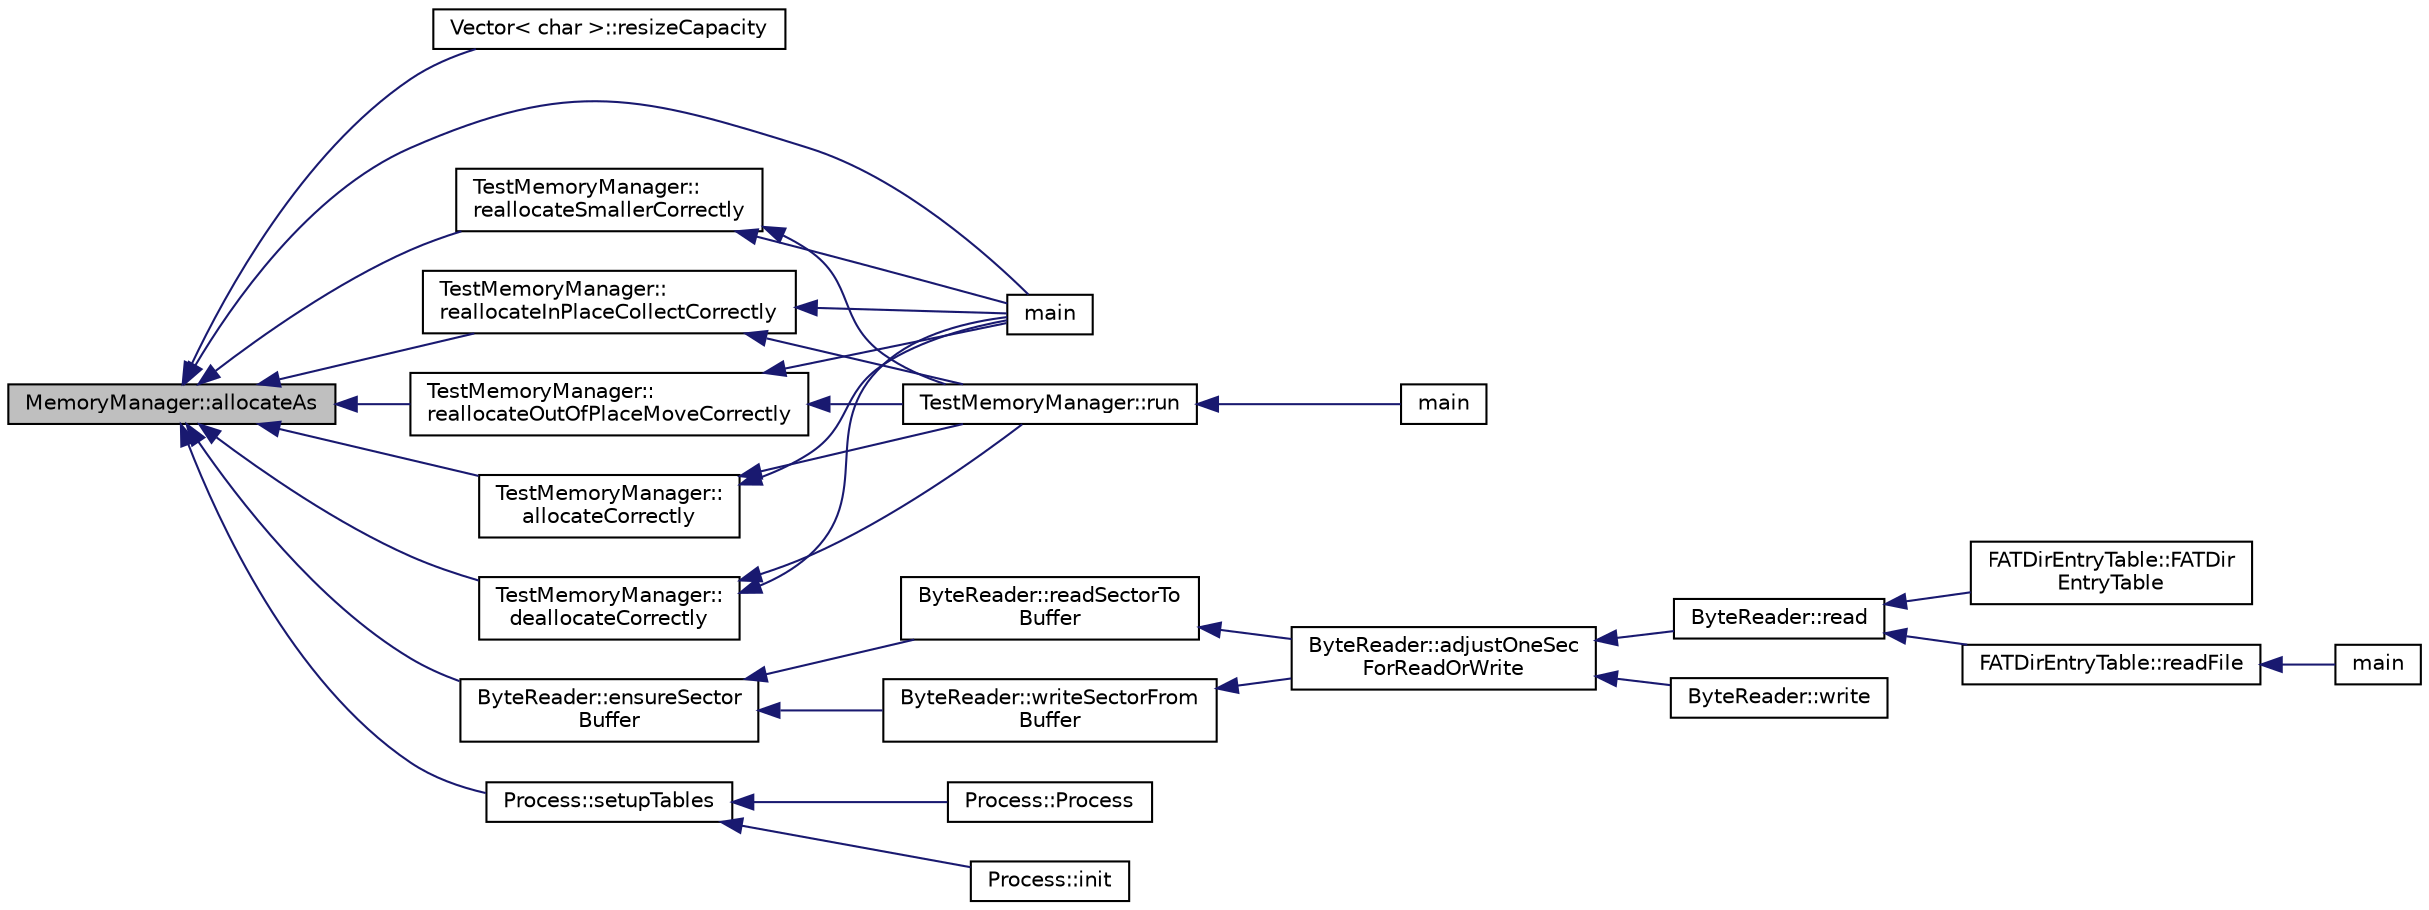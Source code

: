 digraph "MemoryManager::allocateAs"
{
  edge [fontname="Helvetica",fontsize="10",labelfontname="Helvetica",labelfontsize="10"];
  node [fontname="Helvetica",fontsize="10",shape=record];
  rankdir="LR";
  Node52 [label="MemoryManager::allocateAs",height=0.2,width=0.4,color="black", fillcolor="grey75", style="filled", fontcolor="black"];
  Node52 -> Node53 [dir="back",color="midnightblue",fontsize="10",style="solid",fontname="Helvetica"];
  Node53 [label="Vector\< char \>::resizeCapacity",height=0.2,width=0.4,color="black", fillcolor="white", style="filled",URL="$d5/db2/class_vector.html#a2200dde3c6beb2f84f3dbd0e6bb104f3"];
  Node52 -> Node54 [dir="back",color="midnightblue",fontsize="10",style="solid",fontname="Helvetica"];
  Node54 [label="main",height=0.2,width=0.4,color="black", fillcolor="white", style="filled",URL="$d4/d12/zcu102_2crt0_8cpp.html#ae66f6b31b5ad750f1fe042a706a4e3d4"];
  Node52 -> Node55 [dir="back",color="midnightblue",fontsize="10",style="solid",fontname="Helvetica"];
  Node55 [label="ByteReader::ensureSector\lBuffer",height=0.2,width=0.4,color="black", fillcolor="white", style="filled",URL="$d7/d5d/class_byte_reader.html#ad0457bcdcb3380b159d0a614b3d20f20"];
  Node55 -> Node56 [dir="back",color="midnightblue",fontsize="10",style="solid",fontname="Helvetica"];
  Node56 [label="ByteReader::readSectorTo\lBuffer",height=0.2,width=0.4,color="black", fillcolor="white", style="filled",URL="$d7/d5d/class_byte_reader.html#a7fd066c1c7cea475b523c0c837c58aeb"];
  Node56 -> Node57 [dir="back",color="midnightblue",fontsize="10",style="solid",fontname="Helvetica"];
  Node57 [label="ByteReader::adjustOneSec\lForReadOrWrite",height=0.2,width=0.4,color="black", fillcolor="white", style="filled",URL="$d7/d5d/class_byte_reader.html#a585bc2928b9494defbcefb1bbdf40b08"];
  Node57 -> Node58 [dir="back",color="midnightblue",fontsize="10",style="solid",fontname="Helvetica"];
  Node58 [label="ByteReader::read",height=0.2,width=0.4,color="black", fillcolor="white", style="filled",URL="$d7/d5d/class_byte_reader.html#a9e6ad4f5b375383bc4b8de2e41c39a19"];
  Node58 -> Node59 [dir="back",color="midnightblue",fontsize="10",style="solid",fontname="Helvetica"];
  Node59 [label="FATDirEntryTable::FATDir\lEntryTable",height=0.2,width=0.4,color="black", fillcolor="white", style="filled",URL="$d9/d43/class_f_a_t_dir_entry_table.html#ae905cdc329bb292d29e7aa3ceae32f92"];
  Node58 -> Node60 [dir="back",color="midnightblue",fontsize="10",style="solid",fontname="Helvetica"];
  Node60 [label="FATDirEntryTable::readFile",height=0.2,width=0.4,color="black", fillcolor="white", style="filled",URL="$d9/d43/class_f_a_t_dir_entry_table.html#a9530e4a8c8ac7be7dd5cf578acef39c9"];
  Node60 -> Node61 [dir="back",color="midnightblue",fontsize="10",style="solid",fontname="Helvetica"];
  Node61 [label="main",height=0.2,width=0.4,color="black", fillcolor="white", style="filled",URL="$d2/d27/main__fat__test_8cpp.html#ae66f6b31b5ad750f1fe042a706a4e3d4"];
  Node57 -> Node62 [dir="back",color="midnightblue",fontsize="10",style="solid",fontname="Helvetica"];
  Node62 [label="ByteReader::write",height=0.2,width=0.4,color="black", fillcolor="white", style="filled",URL="$d7/d5d/class_byte_reader.html#abbbd51a3647476fa306d5b58c132d7b9"];
  Node55 -> Node63 [dir="back",color="midnightblue",fontsize="10",style="solid",fontname="Helvetica"];
  Node63 [label="ByteReader::writeSectorFrom\lBuffer",height=0.2,width=0.4,color="black", fillcolor="white", style="filled",URL="$d7/d5d/class_byte_reader.html#af3f8cf7d5bd0c2dd58efc91c5795b051"];
  Node63 -> Node57 [dir="back",color="midnightblue",fontsize="10",style="solid",fontname="Helvetica"];
  Node52 -> Node64 [dir="back",color="midnightblue",fontsize="10",style="solid",fontname="Helvetica"];
  Node64 [label="Process::setupTables",height=0.2,width=0.4,color="black", fillcolor="white", style="filled",URL="$d1/d41/class_process.html#adf3b8b00204709e9246aa736768d7a32"];
  Node64 -> Node65 [dir="back",color="midnightblue",fontsize="10",style="solid",fontname="Helvetica"];
  Node65 [label="Process::Process",height=0.2,width=0.4,color="black", fillcolor="white", style="filled",URL="$d1/d41/class_process.html#a4316c43be945c03bdb0ef69fb0f5fff9"];
  Node64 -> Node66 [dir="back",color="midnightblue",fontsize="10",style="solid",fontname="Helvetica"];
  Node66 [label="Process::init",height=0.2,width=0.4,color="black", fillcolor="white", style="filled",URL="$d1/d41/class_process.html#a136865d6931c5bc599db3cf2c93f149e"];
  Node52 -> Node67 [dir="back",color="midnightblue",fontsize="10",style="solid",fontname="Helvetica"];
  Node67 [label="TestMemoryManager::\lallocateCorrectly",height=0.2,width=0.4,color="black", fillcolor="white", style="filled",URL="$de/d58/class_test_memory_manager.html#a5eb58c7aceefbe84ef99e217c2b30cdc"];
  Node67 -> Node54 [dir="back",color="midnightblue",fontsize="10",style="solid",fontname="Helvetica"];
  Node67 -> Node68 [dir="back",color="midnightblue",fontsize="10",style="solid",fontname="Helvetica"];
  Node68 [label="TestMemoryManager::run",height=0.2,width=0.4,color="black", fillcolor="white", style="filled",URL="$de/d58/class_test_memory_manager.html#acd87b90b4159195484f49ac1aad0b839"];
  Node68 -> Node69 [dir="back",color="midnightblue",fontsize="10",style="solid",fontname="Helvetica"];
  Node69 [label="main",height=0.2,width=0.4,color="black", fillcolor="white", style="filled",URL="$d1/d40/main__debug___pid_manager_8cpp.html#ae66f6b31b5ad750f1fe042a706a4e3d4"];
  Node52 -> Node70 [dir="back",color="midnightblue",fontsize="10",style="solid",fontname="Helvetica"];
  Node70 [label="TestMemoryManager::\ldeallocateCorrectly",height=0.2,width=0.4,color="black", fillcolor="white", style="filled",URL="$de/d58/class_test_memory_manager.html#a0df022882a44e969830ab5d24b827dff"];
  Node70 -> Node54 [dir="back",color="midnightblue",fontsize="10",style="solid",fontname="Helvetica"];
  Node70 -> Node68 [dir="back",color="midnightblue",fontsize="10",style="solid",fontname="Helvetica"];
  Node52 -> Node71 [dir="back",color="midnightblue",fontsize="10",style="solid",fontname="Helvetica"];
  Node71 [label="TestMemoryManager::\lreallocateSmallerCorrectly",height=0.2,width=0.4,color="black", fillcolor="white", style="filled",URL="$de/d58/class_test_memory_manager.html#ab9473b249acedd81d0adbdacc5aafa51"];
  Node71 -> Node54 [dir="back",color="midnightblue",fontsize="10",style="solid",fontname="Helvetica"];
  Node71 -> Node68 [dir="back",color="midnightblue",fontsize="10",style="solid",fontname="Helvetica"];
  Node52 -> Node72 [dir="back",color="midnightblue",fontsize="10",style="solid",fontname="Helvetica"];
  Node72 [label="TestMemoryManager::\lreallocateInPlaceCollectCorrectly",height=0.2,width=0.4,color="black", fillcolor="white", style="filled",URL="$de/d58/class_test_memory_manager.html#a234bf5990122de78b826e431d3c79292"];
  Node72 -> Node54 [dir="back",color="midnightblue",fontsize="10",style="solid",fontname="Helvetica"];
  Node72 -> Node68 [dir="back",color="midnightblue",fontsize="10",style="solid",fontname="Helvetica"];
  Node52 -> Node73 [dir="back",color="midnightblue",fontsize="10",style="solid",fontname="Helvetica"];
  Node73 [label="TestMemoryManager::\lreallocateOutOfPlaceMoveCorrectly",height=0.2,width=0.4,color="black", fillcolor="white", style="filled",URL="$de/d58/class_test_memory_manager.html#aa4c425d3295118b3bcda6b968386a8d6"];
  Node73 -> Node54 [dir="back",color="midnightblue",fontsize="10",style="solid",fontname="Helvetica"];
  Node73 -> Node68 [dir="back",color="midnightblue",fontsize="10",style="solid",fontname="Helvetica"];
}
